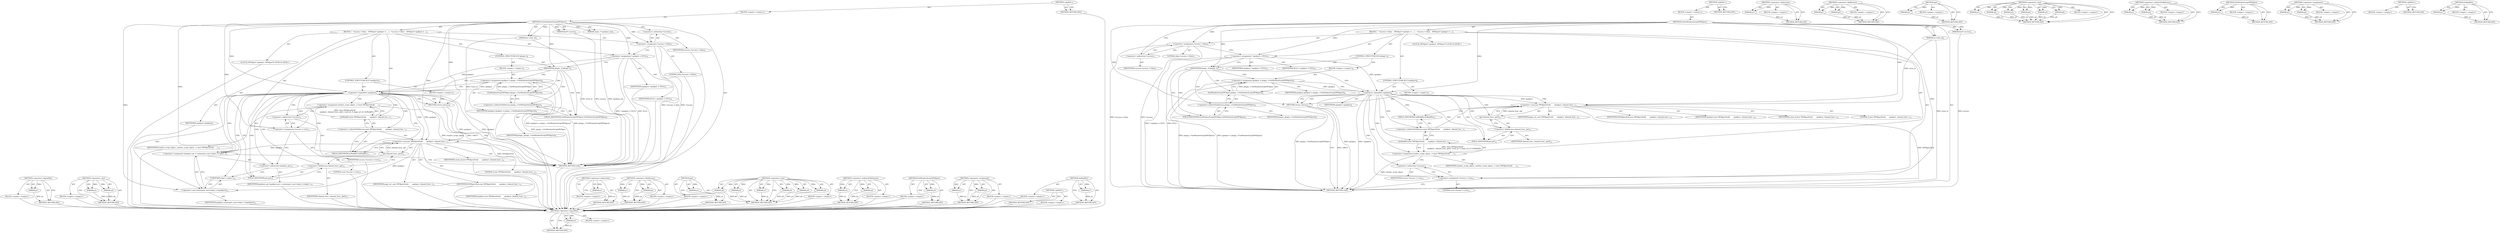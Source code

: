 digraph "AsWeakPtr" {
vulnerable_105 [label=<(METHOD,&lt;operator&gt;.logicalNot)>];
vulnerable_106 [label=<(PARAM,p1)>];
vulnerable_107 [label=<(BLOCK,&lt;empty&gt;,&lt;empty&gt;)>];
vulnerable_108 [label=<(METHOD_RETURN,ANY)>];
vulnerable_131 [label=<(METHOD,&lt;operator&gt;.cast)>];
vulnerable_132 [label=<(PARAM,p1)>];
vulnerable_133 [label=<(PARAM,p2)>];
vulnerable_134 [label=<(BLOCK,&lt;empty&gt;,&lt;empty&gt;)>];
vulnerable_135 [label=<(METHOD_RETURN,ANY)>];
vulnerable_6 [label=<(METHOD,&lt;global&gt;)<SUB>1</SUB>>];
vulnerable_7 [label=<(BLOCK,&lt;empty&gt;,&lt;empty&gt;)<SUB>1</SUB>>];
vulnerable_8 [label=<(METHOD,OnGetWindowScriptNPObject)<SUB>1</SUB>>];
vulnerable_9 [label=<(PARAM,int route_id)<SUB>2</SUB>>];
vulnerable_10 [label=<(PARAM,bool* success)<SUB>2</SUB>>];
vulnerable_11 [label=<(PARAM,intptr_t* npobject_ptr)<SUB>2</SUB>>];
vulnerable_12 [label=<(BLOCK,{
   *success = false;
   NPObject* npobject = ...,{
   *success = false;
   NPObject* npobject = ...)<SUB>2</SUB>>];
vulnerable_13 [label=<(&lt;operator&gt;.assignment,*success = false)<SUB>3</SUB>>];
vulnerable_14 [label=<(&lt;operator&gt;.indirection,*success)<SUB>3</SUB>>];
vulnerable_15 [label=<(IDENTIFIER,success,*success = false)<SUB>3</SUB>>];
vulnerable_16 [label=<(LITERAL,false,*success = false)<SUB>3</SUB>>];
vulnerable_17 [label="<(LOCAL,NPObject* npobject: NPObject*)<SUB>4</SUB>>"];
vulnerable_18 [label=<(&lt;operator&gt;.assignment,* npobject = NULL)<SUB>4</SUB>>];
vulnerable_19 [label=<(IDENTIFIER,npobject,* npobject = NULL)<SUB>4</SUB>>];
vulnerable_20 [label=<(IDENTIFIER,NULL,* npobject = NULL)<SUB>4</SUB>>];
vulnerable_21 [label=<(CONTROL_STRUCTURE,IF,if (plugin_))<SUB>5</SUB>>];
vulnerable_22 [label=<(IDENTIFIER,plugin_,if (plugin_))<SUB>5</SUB>>];
vulnerable_23 [label=<(BLOCK,&lt;empty&gt;,&lt;empty&gt;)<SUB>6</SUB>>];
vulnerable_24 [label=<(&lt;operator&gt;.assignment,npobject = plugin_-&gt;GetWindowScriptNPObject())<SUB>6</SUB>>];
vulnerable_25 [label=<(IDENTIFIER,npobject,npobject = plugin_-&gt;GetWindowScriptNPObject())<SUB>6</SUB>>];
vulnerable_26 [label=<(GetWindowScriptNPObject,plugin_-&gt;GetWindowScriptNPObject())<SUB>6</SUB>>];
vulnerable_27 [label=<(&lt;operator&gt;.indirectFieldAccess,plugin_-&gt;GetWindowScriptNPObject)<SUB>6</SUB>>];
vulnerable_28 [label=<(IDENTIFIER,plugin_,plugin_-&gt;GetWindowScriptNPObject())<SUB>6</SUB>>];
vulnerable_29 [label=<(FIELD_IDENTIFIER,GetWindowScriptNPObject,GetWindowScriptNPObject)<SUB>6</SUB>>];
vulnerable_30 [label=<(CONTROL_STRUCTURE,IF,if (!npobject))<SUB>8</SUB>>];
vulnerable_31 [label=<(&lt;operator&gt;.logicalNot,!npobject)<SUB>8</SUB>>];
vulnerable_32 [label=<(IDENTIFIER,npobject,!npobject)<SUB>8</SUB>>];
vulnerable_33 [label=<(BLOCK,&lt;empty&gt;,&lt;empty&gt;)<SUB>9</SUB>>];
vulnerable_34 [label=<(RETURN,return;,return;)<SUB>9</SUB>>];
vulnerable_35 [label=<(&lt;operator&gt;.assignment,window_script_object_ = (new NPObjectStub(
    ...)<SUB>11</SUB>>];
vulnerable_36 [label=<(IDENTIFIER,window_script_object_,window_script_object_ = (new NPObjectStub(
    ...)<SUB>11</SUB>>];
vulnerable_37 [label=<(AsWeakPtr,(new NPObjectStub(
       npobject, channel_hos...)<SUB>11</SUB>>];
vulnerable_38 [label=<(&lt;operator&gt;.indirectFieldAccess,(new NPObjectStub(
       npobject, channel_hos...)<SUB>11</SUB>>];
vulnerable_39 [label=<(&lt;operator&gt;.new,new NPObjectStub(
       npobject, channel_host...)<SUB>11</SUB>>];
vulnerable_40 [label=<(IDENTIFIER,NPObjectStub,new NPObjectStub(
       npobject, channel_host...)<SUB>11</SUB>>];
vulnerable_41 [label=<(IDENTIFIER,npobject,new NPObjectStub(
       npobject, channel_host...)<SUB>12</SUB>>];
vulnerable_42 [label=<(get,channel_host_.get())<SUB>12</SUB>>];
vulnerable_43 [label=<(&lt;operator&gt;.fieldAccess,channel_host_.get)<SUB>12</SUB>>];
vulnerable_44 [label=<(IDENTIFIER,channel_host_,channel_host_.get())<SUB>12</SUB>>];
vulnerable_45 [label=<(FIELD_IDENTIFIER,get,get)<SUB>12</SUB>>];
vulnerable_46 [label=<(IDENTIFIER,route_id,new NPObjectStub(
       npobject, channel_host...)<SUB>12</SUB>>];
vulnerable_47 [label=<(LITERAL,0,new NPObjectStub(
       npobject, channel_host...)<SUB>12</SUB>>];
vulnerable_48 [label=<(IDENTIFIER,page_url_,new NPObjectStub(
       npobject, channel_host...)<SUB>12</SUB>>];
vulnerable_49 [label=<(FIELD_IDENTIFIER,AsWeakPtr,AsWeakPtr)<SUB>11</SUB>>];
vulnerable_50 [label=<(&lt;operator&gt;.assignment,*success = true)<SUB>13</SUB>>];
vulnerable_51 [label=<(&lt;operator&gt;.indirection,*success)<SUB>13</SUB>>];
vulnerable_52 [label=<(IDENTIFIER,success,*success = true)<SUB>13</SUB>>];
vulnerable_53 [label=<(LITERAL,true,*success = true)<SUB>13</SUB>>];
vulnerable_54 [label=<(&lt;operator&gt;.assignment,*npobject_ptr = reinterpret_cast&lt;intptr_t&gt;(npob...)<SUB>14</SUB>>];
vulnerable_55 [label=<(&lt;operator&gt;.indirection,*npobject_ptr)<SUB>14</SUB>>];
vulnerable_56 [label=<(IDENTIFIER,npobject_ptr,*npobject_ptr = reinterpret_cast&lt;intptr_t&gt;(npob...)<SUB>14</SUB>>];
vulnerable_57 [label=<(&lt;operator&gt;.cast,reinterpret_cast&lt;intptr_t&gt;(npobject))<SUB>14</SUB>>];
vulnerable_58 [label=<(UNKNOWN,intptr_t,intptr_t)<SUB>14</SUB>>];
vulnerable_59 [label=<(IDENTIFIER,npobject,reinterpret_cast&lt;intptr_t&gt;(npobject))<SUB>14</SUB>>];
vulnerable_60 [label=<(METHOD_RETURN,void)<SUB>1</SUB>>];
vulnerable_62 [label=<(METHOD_RETURN,ANY)<SUB>1</SUB>>];
vulnerable_92 [label=<(METHOD,&lt;operator&gt;.indirection)>];
vulnerable_93 [label=<(PARAM,p1)>];
vulnerable_94 [label=<(BLOCK,&lt;empty&gt;,&lt;empty&gt;)>];
vulnerable_95 [label=<(METHOD_RETURN,ANY)>];
vulnerable_126 [label=<(METHOD,&lt;operator&gt;.fieldAccess)>];
vulnerable_127 [label=<(PARAM,p1)>];
vulnerable_128 [label=<(PARAM,p2)>];
vulnerable_129 [label=<(BLOCK,&lt;empty&gt;,&lt;empty&gt;)>];
vulnerable_130 [label=<(METHOD_RETURN,ANY)>];
vulnerable_122 [label=<(METHOD,get)>];
vulnerable_123 [label=<(PARAM,p1)>];
vulnerable_124 [label=<(BLOCK,&lt;empty&gt;,&lt;empty&gt;)>];
vulnerable_125 [label=<(METHOD_RETURN,ANY)>];
vulnerable_113 [label=<(METHOD,&lt;operator&gt;.new)>];
vulnerable_114 [label=<(PARAM,p1)>];
vulnerable_115 [label=<(PARAM,p2)>];
vulnerable_116 [label=<(PARAM,p3)>];
vulnerable_117 [label=<(PARAM,p4)>];
vulnerable_118 [label=<(PARAM,p5)>];
vulnerable_119 [label=<(PARAM,p6)>];
vulnerable_120 [label=<(BLOCK,&lt;empty&gt;,&lt;empty&gt;)>];
vulnerable_121 [label=<(METHOD_RETURN,ANY)>];
vulnerable_100 [label=<(METHOD,&lt;operator&gt;.indirectFieldAccess)>];
vulnerable_101 [label=<(PARAM,p1)>];
vulnerable_102 [label=<(PARAM,p2)>];
vulnerable_103 [label=<(BLOCK,&lt;empty&gt;,&lt;empty&gt;)>];
vulnerable_104 [label=<(METHOD_RETURN,ANY)>];
vulnerable_96 [label=<(METHOD,GetWindowScriptNPObject)>];
vulnerable_97 [label=<(PARAM,p1)>];
vulnerable_98 [label=<(BLOCK,&lt;empty&gt;,&lt;empty&gt;)>];
vulnerable_99 [label=<(METHOD_RETURN,ANY)>];
vulnerable_87 [label=<(METHOD,&lt;operator&gt;.assignment)>];
vulnerable_88 [label=<(PARAM,p1)>];
vulnerable_89 [label=<(PARAM,p2)>];
vulnerable_90 [label=<(BLOCK,&lt;empty&gt;,&lt;empty&gt;)>];
vulnerable_91 [label=<(METHOD_RETURN,ANY)>];
vulnerable_81 [label=<(METHOD,&lt;global&gt;)<SUB>1</SUB>>];
vulnerable_82 [label=<(BLOCK,&lt;empty&gt;,&lt;empty&gt;)>];
vulnerable_83 [label=<(METHOD_RETURN,ANY)>];
vulnerable_109 [label=<(METHOD,AsWeakPtr)>];
vulnerable_110 [label=<(PARAM,p1)>];
vulnerable_111 [label=<(BLOCK,&lt;empty&gt;,&lt;empty&gt;)>];
vulnerable_112 [label=<(METHOD_RETURN,ANY)>];
fixed_96 [label=<(METHOD,&lt;operator&gt;.logicalNot)>];
fixed_97 [label=<(PARAM,p1)>];
fixed_98 [label=<(BLOCK,&lt;empty&gt;,&lt;empty&gt;)>];
fixed_99 [label=<(METHOD_RETURN,ANY)>];
fixed_6 [label=<(METHOD,&lt;global&gt;)<SUB>1</SUB>>];
fixed_7 [label=<(BLOCK,&lt;empty&gt;,&lt;empty&gt;)<SUB>1</SUB>>];
fixed_8 [label=<(METHOD,OnGetWindowScriptNPObject)<SUB>1</SUB>>];
fixed_9 [label=<(PARAM,int route_id)<SUB>2</SUB>>];
fixed_10 [label=<(PARAM,bool* success)<SUB>2</SUB>>];
fixed_11 [label=<(BLOCK,{
   *success = false;
   NPObject* npobject = ...,{
   *success = false;
   NPObject* npobject = ...)<SUB>2</SUB>>];
fixed_12 [label=<(&lt;operator&gt;.assignment,*success = false)<SUB>3</SUB>>];
fixed_13 [label=<(&lt;operator&gt;.indirection,*success)<SUB>3</SUB>>];
fixed_14 [label=<(IDENTIFIER,success,*success = false)<SUB>3</SUB>>];
fixed_15 [label=<(LITERAL,false,*success = false)<SUB>3</SUB>>];
fixed_16 [label="<(LOCAL,NPObject* npobject: NPObject*)<SUB>4</SUB>>"];
fixed_17 [label=<(&lt;operator&gt;.assignment,* npobject = NULL)<SUB>4</SUB>>];
fixed_18 [label=<(IDENTIFIER,npobject,* npobject = NULL)<SUB>4</SUB>>];
fixed_19 [label=<(IDENTIFIER,NULL,* npobject = NULL)<SUB>4</SUB>>];
fixed_20 [label=<(CONTROL_STRUCTURE,IF,if (plugin_))<SUB>5</SUB>>];
fixed_21 [label=<(IDENTIFIER,plugin_,if (plugin_))<SUB>5</SUB>>];
fixed_22 [label=<(BLOCK,&lt;empty&gt;,&lt;empty&gt;)<SUB>6</SUB>>];
fixed_23 [label=<(&lt;operator&gt;.assignment,npobject = plugin_-&gt;GetWindowScriptNPObject())<SUB>6</SUB>>];
fixed_24 [label=<(IDENTIFIER,npobject,npobject = plugin_-&gt;GetWindowScriptNPObject())<SUB>6</SUB>>];
fixed_25 [label=<(GetWindowScriptNPObject,plugin_-&gt;GetWindowScriptNPObject())<SUB>6</SUB>>];
fixed_26 [label=<(&lt;operator&gt;.indirectFieldAccess,plugin_-&gt;GetWindowScriptNPObject)<SUB>6</SUB>>];
fixed_27 [label=<(IDENTIFIER,plugin_,plugin_-&gt;GetWindowScriptNPObject())<SUB>6</SUB>>];
fixed_28 [label=<(FIELD_IDENTIFIER,GetWindowScriptNPObject,GetWindowScriptNPObject)<SUB>6</SUB>>];
fixed_29 [label=<(CONTROL_STRUCTURE,IF,if (!npobject))<SUB>8</SUB>>];
fixed_30 [label=<(&lt;operator&gt;.logicalNot,!npobject)<SUB>8</SUB>>];
fixed_31 [label=<(IDENTIFIER,npobject,!npobject)<SUB>8</SUB>>];
fixed_32 [label=<(BLOCK,&lt;empty&gt;,&lt;empty&gt;)<SUB>9</SUB>>];
fixed_33 [label=<(RETURN,return;,return;)<SUB>9</SUB>>];
fixed_34 [label=<(&lt;operator&gt;.assignment,window_script_object_ = (new NPObjectStub(
    ...)<SUB>11</SUB>>];
fixed_35 [label=<(IDENTIFIER,window_script_object_,window_script_object_ = (new NPObjectStub(
    ...)<SUB>11</SUB>>];
fixed_36 [label=<(AsWeakPtr,(new NPObjectStub(
       npobject, channel_hos...)<SUB>11</SUB>>];
fixed_37 [label=<(&lt;operator&gt;.indirectFieldAccess,(new NPObjectStub(
       npobject, channel_hos...)<SUB>11</SUB>>];
fixed_38 [label=<(&lt;operator&gt;.new,new NPObjectStub(
       npobject, channel_host...)<SUB>11</SUB>>];
fixed_39 [label=<(IDENTIFIER,NPObjectStub,new NPObjectStub(
       npobject, channel_host...)<SUB>11</SUB>>];
fixed_40 [label=<(IDENTIFIER,npobject,new NPObjectStub(
       npobject, channel_host...)<SUB>12</SUB>>];
fixed_41 [label=<(get,channel_host_.get())<SUB>12</SUB>>];
fixed_42 [label=<(&lt;operator&gt;.fieldAccess,channel_host_.get)<SUB>12</SUB>>];
fixed_43 [label=<(IDENTIFIER,channel_host_,channel_host_.get())<SUB>12</SUB>>];
fixed_44 [label=<(FIELD_IDENTIFIER,get,get)<SUB>12</SUB>>];
fixed_45 [label=<(IDENTIFIER,route_id,new NPObjectStub(
       npobject, channel_host...)<SUB>12</SUB>>];
fixed_46 [label=<(LITERAL,0,new NPObjectStub(
       npobject, channel_host...)<SUB>12</SUB>>];
fixed_47 [label=<(IDENTIFIER,page_url_,new NPObjectStub(
       npobject, channel_host...)<SUB>12</SUB>>];
fixed_48 [label=<(FIELD_IDENTIFIER,AsWeakPtr,AsWeakPtr)<SUB>11</SUB>>];
fixed_49 [label=<(&lt;operator&gt;.assignment,*success = true)<SUB>13</SUB>>];
fixed_50 [label=<(&lt;operator&gt;.indirection,*success)<SUB>13</SUB>>];
fixed_51 [label=<(IDENTIFIER,success,*success = true)<SUB>13</SUB>>];
fixed_52 [label=<(LITERAL,true,*success = true)<SUB>13</SUB>>];
fixed_53 [label=<(METHOD_RETURN,void)<SUB>1</SUB>>];
fixed_55 [label=<(METHOD_RETURN,ANY)<SUB>1</SUB>>];
fixed_83 [label=<(METHOD,&lt;operator&gt;.indirection)>];
fixed_84 [label=<(PARAM,p1)>];
fixed_85 [label=<(BLOCK,&lt;empty&gt;,&lt;empty&gt;)>];
fixed_86 [label=<(METHOD_RETURN,ANY)>];
fixed_117 [label=<(METHOD,&lt;operator&gt;.fieldAccess)>];
fixed_118 [label=<(PARAM,p1)>];
fixed_119 [label=<(PARAM,p2)>];
fixed_120 [label=<(BLOCK,&lt;empty&gt;,&lt;empty&gt;)>];
fixed_121 [label=<(METHOD_RETURN,ANY)>];
fixed_113 [label=<(METHOD,get)>];
fixed_114 [label=<(PARAM,p1)>];
fixed_115 [label=<(BLOCK,&lt;empty&gt;,&lt;empty&gt;)>];
fixed_116 [label=<(METHOD_RETURN,ANY)>];
fixed_104 [label=<(METHOD,&lt;operator&gt;.new)>];
fixed_105 [label=<(PARAM,p1)>];
fixed_106 [label=<(PARAM,p2)>];
fixed_107 [label=<(PARAM,p3)>];
fixed_108 [label=<(PARAM,p4)>];
fixed_109 [label=<(PARAM,p5)>];
fixed_110 [label=<(PARAM,p6)>];
fixed_111 [label=<(BLOCK,&lt;empty&gt;,&lt;empty&gt;)>];
fixed_112 [label=<(METHOD_RETURN,ANY)>];
fixed_91 [label=<(METHOD,&lt;operator&gt;.indirectFieldAccess)>];
fixed_92 [label=<(PARAM,p1)>];
fixed_93 [label=<(PARAM,p2)>];
fixed_94 [label=<(BLOCK,&lt;empty&gt;,&lt;empty&gt;)>];
fixed_95 [label=<(METHOD_RETURN,ANY)>];
fixed_87 [label=<(METHOD,GetWindowScriptNPObject)>];
fixed_88 [label=<(PARAM,p1)>];
fixed_89 [label=<(BLOCK,&lt;empty&gt;,&lt;empty&gt;)>];
fixed_90 [label=<(METHOD_RETURN,ANY)>];
fixed_78 [label=<(METHOD,&lt;operator&gt;.assignment)>];
fixed_79 [label=<(PARAM,p1)>];
fixed_80 [label=<(PARAM,p2)>];
fixed_81 [label=<(BLOCK,&lt;empty&gt;,&lt;empty&gt;)>];
fixed_82 [label=<(METHOD_RETURN,ANY)>];
fixed_72 [label=<(METHOD,&lt;global&gt;)<SUB>1</SUB>>];
fixed_73 [label=<(BLOCK,&lt;empty&gt;,&lt;empty&gt;)>];
fixed_74 [label=<(METHOD_RETURN,ANY)>];
fixed_100 [label=<(METHOD,AsWeakPtr)>];
fixed_101 [label=<(PARAM,p1)>];
fixed_102 [label=<(BLOCK,&lt;empty&gt;,&lt;empty&gt;)>];
fixed_103 [label=<(METHOD_RETURN,ANY)>];
vulnerable_105 -> vulnerable_106  [key=0, label="AST: "];
vulnerable_105 -> vulnerable_106  [key=1, label="DDG: "];
vulnerable_105 -> vulnerable_107  [key=0, label="AST: "];
vulnerable_105 -> vulnerable_108  [key=0, label="AST: "];
vulnerable_105 -> vulnerable_108  [key=1, label="CFG: "];
vulnerable_106 -> vulnerable_108  [key=0, label="DDG: p1"];
vulnerable_107 -> fixed_96  [key=0];
vulnerable_108 -> fixed_96  [key=0];
vulnerable_131 -> vulnerable_132  [key=0, label="AST: "];
vulnerable_131 -> vulnerable_132  [key=1, label="DDG: "];
vulnerable_131 -> vulnerable_134  [key=0, label="AST: "];
vulnerable_131 -> vulnerable_133  [key=0, label="AST: "];
vulnerable_131 -> vulnerable_133  [key=1, label="DDG: "];
vulnerable_131 -> vulnerable_135  [key=0, label="AST: "];
vulnerable_131 -> vulnerable_135  [key=1, label="CFG: "];
vulnerable_132 -> vulnerable_135  [key=0, label="DDG: p1"];
vulnerable_133 -> vulnerable_135  [key=0, label="DDG: p2"];
vulnerable_134 -> fixed_96  [key=0];
vulnerable_135 -> fixed_96  [key=0];
vulnerable_6 -> vulnerable_7  [key=0, label="AST: "];
vulnerable_6 -> vulnerable_62  [key=0, label="AST: "];
vulnerable_6 -> vulnerable_62  [key=1, label="CFG: "];
vulnerable_7 -> vulnerable_8  [key=0, label="AST: "];
vulnerable_8 -> vulnerable_9  [key=0, label="AST: "];
vulnerable_8 -> vulnerable_9  [key=1, label="DDG: "];
vulnerable_8 -> vulnerable_10  [key=0, label="AST: "];
vulnerable_8 -> vulnerable_10  [key=1, label="DDG: "];
vulnerable_8 -> vulnerable_11  [key=0, label="AST: "];
vulnerable_8 -> vulnerable_11  [key=1, label="DDG: "];
vulnerable_8 -> vulnerable_12  [key=0, label="AST: "];
vulnerable_8 -> vulnerable_60  [key=0, label="AST: "];
vulnerable_8 -> vulnerable_14  [key=0, label="CFG: "];
vulnerable_8 -> vulnerable_13  [key=0, label="DDG: "];
vulnerable_8 -> vulnerable_18  [key=0, label="DDG: "];
vulnerable_8 -> vulnerable_50  [key=0, label="DDG: "];
vulnerable_8 -> vulnerable_54  [key=0, label="DDG: "];
vulnerable_8 -> vulnerable_22  [key=0, label="DDG: "];
vulnerable_8 -> vulnerable_31  [key=0, label="DDG: "];
vulnerable_8 -> vulnerable_34  [key=0, label="DDG: "];
vulnerable_8 -> vulnerable_57  [key=0, label="DDG: "];
vulnerable_8 -> vulnerable_39  [key=0, label="DDG: "];
vulnerable_9 -> vulnerable_60  [key=0, label="DDG: route_id"];
vulnerable_9 -> vulnerable_39  [key=0, label="DDG: route_id"];
vulnerable_10 -> vulnerable_60  [key=0, label="DDG: success"];
vulnerable_11 -> vulnerable_60  [key=0, label="DDG: npobject_ptr"];
vulnerable_12 -> vulnerable_13  [key=0, label="AST: "];
vulnerable_12 -> vulnerable_17  [key=0, label="AST: "];
vulnerable_12 -> vulnerable_18  [key=0, label="AST: "];
vulnerable_12 -> vulnerable_21  [key=0, label="AST: "];
vulnerable_12 -> vulnerable_30  [key=0, label="AST: "];
vulnerable_12 -> vulnerable_35  [key=0, label="AST: "];
vulnerable_12 -> vulnerable_50  [key=0, label="AST: "];
vulnerable_12 -> vulnerable_54  [key=0, label="AST: "];
vulnerable_13 -> vulnerable_14  [key=0, label="AST: "];
vulnerable_13 -> vulnerable_16  [key=0, label="AST: "];
vulnerable_13 -> vulnerable_18  [key=0, label="CFG: "];
vulnerable_13 -> vulnerable_60  [key=0, label="DDG: *success"];
vulnerable_13 -> vulnerable_60  [key=1, label="DDG: *success = false"];
vulnerable_14 -> vulnerable_15  [key=0, label="AST: "];
vulnerable_14 -> vulnerable_13  [key=0, label="CFG: "];
vulnerable_15 -> fixed_96  [key=0];
vulnerable_16 -> fixed_96  [key=0];
vulnerable_17 -> fixed_96  [key=0];
vulnerable_18 -> vulnerable_19  [key=0, label="AST: "];
vulnerable_18 -> vulnerable_20  [key=0, label="AST: "];
vulnerable_18 -> vulnerable_22  [key=0, label="CFG: "];
vulnerable_18 -> vulnerable_60  [key=0, label="DDG: * npobject = NULL"];
vulnerable_18 -> vulnerable_60  [key=1, label="DDG: NULL"];
vulnerable_18 -> vulnerable_31  [key=0, label="DDG: npobject"];
vulnerable_19 -> fixed_96  [key=0];
vulnerable_20 -> fixed_96  [key=0];
vulnerable_21 -> vulnerable_22  [key=0, label="AST: "];
vulnerable_21 -> vulnerable_23  [key=0, label="AST: "];
vulnerable_22 -> vulnerable_29  [key=0, label="CFG: "];
vulnerable_22 -> vulnerable_29  [key=1, label="CDG: "];
vulnerable_22 -> vulnerable_31  [key=0, label="CFG: "];
vulnerable_22 -> vulnerable_24  [key=0, label="CDG: "];
vulnerable_22 -> vulnerable_26  [key=0, label="CDG: "];
vulnerable_22 -> vulnerable_27  [key=0, label="CDG: "];
vulnerable_23 -> vulnerable_24  [key=0, label="AST: "];
vulnerable_24 -> vulnerable_25  [key=0, label="AST: "];
vulnerable_24 -> vulnerable_26  [key=0, label="AST: "];
vulnerable_24 -> vulnerable_31  [key=0, label="CFG: "];
vulnerable_24 -> vulnerable_31  [key=1, label="DDG: npobject"];
vulnerable_24 -> vulnerable_60  [key=0, label="DDG: plugin_-&gt;GetWindowScriptNPObject()"];
vulnerable_24 -> vulnerable_60  [key=1, label="DDG: npobject = plugin_-&gt;GetWindowScriptNPObject()"];
vulnerable_25 -> fixed_96  [key=0];
vulnerable_26 -> vulnerable_27  [key=0, label="AST: "];
vulnerable_26 -> vulnerable_24  [key=0, label="CFG: "];
vulnerable_26 -> vulnerable_24  [key=1, label="DDG: plugin_-&gt;GetWindowScriptNPObject"];
vulnerable_26 -> vulnerable_60  [key=0, label="DDG: plugin_-&gt;GetWindowScriptNPObject"];
vulnerable_27 -> vulnerable_28  [key=0, label="AST: "];
vulnerable_27 -> vulnerable_29  [key=0, label="AST: "];
vulnerable_27 -> vulnerable_26  [key=0, label="CFG: "];
vulnerable_28 -> fixed_96  [key=0];
vulnerable_29 -> vulnerable_27  [key=0, label="CFG: "];
vulnerable_30 -> vulnerable_31  [key=0, label="AST: "];
vulnerable_30 -> vulnerable_33  [key=0, label="AST: "];
vulnerable_31 -> vulnerable_32  [key=0, label="AST: "];
vulnerable_31 -> vulnerable_34  [key=0, label="CFG: "];
vulnerable_31 -> vulnerable_34  [key=1, label="CDG: "];
vulnerable_31 -> vulnerable_45  [key=0, label="CFG: "];
vulnerable_31 -> vulnerable_45  [key=1, label="CDG: "];
vulnerable_31 -> vulnerable_60  [key=0, label="DDG: npobject"];
vulnerable_31 -> vulnerable_60  [key=1, label="DDG: !npobject"];
vulnerable_31 -> vulnerable_39  [key=0, label="DDG: npobject"];
vulnerable_31 -> vulnerable_39  [key=1, label="CDG: "];
vulnerable_31 -> vulnerable_58  [key=0, label="CDG: "];
vulnerable_31 -> vulnerable_49  [key=0, label="CDG: "];
vulnerable_31 -> vulnerable_42  [key=0, label="CDG: "];
vulnerable_31 -> vulnerable_51  [key=0, label="CDG: "];
vulnerable_31 -> vulnerable_57  [key=0, label="CDG: "];
vulnerable_31 -> vulnerable_37  [key=0, label="CDG: "];
vulnerable_31 -> vulnerable_38  [key=0, label="CDG: "];
vulnerable_31 -> vulnerable_50  [key=0, label="CDG: "];
vulnerable_31 -> vulnerable_35  [key=0, label="CDG: "];
vulnerable_31 -> vulnerable_55  [key=0, label="CDG: "];
vulnerable_31 -> vulnerable_54  [key=0, label="CDG: "];
vulnerable_31 -> vulnerable_43  [key=0, label="CDG: "];
vulnerable_32 -> fixed_96  [key=0];
vulnerable_33 -> vulnerable_34  [key=0, label="AST: "];
vulnerable_34 -> vulnerable_60  [key=0, label="CFG: "];
vulnerable_34 -> vulnerable_60  [key=1, label="DDG: &lt;RET&gt;"];
vulnerable_35 -> vulnerable_36  [key=0, label="AST: "];
vulnerable_35 -> vulnerable_37  [key=0, label="AST: "];
vulnerable_35 -> vulnerable_51  [key=0, label="CFG: "];
vulnerable_35 -> vulnerable_60  [key=0, label="DDG: window_script_object_"];
vulnerable_36 -> fixed_96  [key=0];
vulnerable_37 -> vulnerable_38  [key=0, label="AST: "];
vulnerable_37 -> vulnerable_35  [key=0, label="CFG: "];
vulnerable_37 -> vulnerable_35  [key=1, label="DDG: (new NPObjectStub(
       npobject, channel_host_.get(), route_id, 0, page_url_))-&gt;AsWeakPtr"];
vulnerable_38 -> vulnerable_39  [key=0, label="AST: "];
vulnerable_38 -> vulnerable_49  [key=0, label="AST: "];
vulnerable_38 -> vulnerable_37  [key=0, label="CFG: "];
vulnerable_39 -> vulnerable_40  [key=0, label="AST: "];
vulnerable_39 -> vulnerable_41  [key=0, label="AST: "];
vulnerable_39 -> vulnerable_42  [key=0, label="AST: "];
vulnerable_39 -> vulnerable_46  [key=0, label="AST: "];
vulnerable_39 -> vulnerable_47  [key=0, label="AST: "];
vulnerable_39 -> vulnerable_48  [key=0, label="AST: "];
vulnerable_39 -> vulnerable_49  [key=0, label="CFG: "];
vulnerable_39 -> vulnerable_60  [key=0, label="DDG: NPObjectStub"];
vulnerable_39 -> vulnerable_54  [key=0, label="DDG: npobject"];
vulnerable_39 -> vulnerable_57  [key=0, label="DDG: npobject"];
vulnerable_40 -> fixed_96  [key=0];
vulnerable_41 -> fixed_96  [key=0];
vulnerable_42 -> vulnerable_43  [key=0, label="AST: "];
vulnerable_42 -> vulnerable_39  [key=0, label="CFG: "];
vulnerable_42 -> vulnerable_39  [key=1, label="DDG: channel_host_.get"];
vulnerable_43 -> vulnerable_44  [key=0, label="AST: "];
vulnerable_43 -> vulnerable_45  [key=0, label="AST: "];
vulnerable_43 -> vulnerable_42  [key=0, label="CFG: "];
vulnerable_44 -> fixed_96  [key=0];
vulnerable_45 -> vulnerable_43  [key=0, label="CFG: "];
vulnerable_46 -> fixed_96  [key=0];
vulnerable_47 -> fixed_96  [key=0];
vulnerable_48 -> fixed_96  [key=0];
vulnerable_49 -> vulnerable_38  [key=0, label="CFG: "];
vulnerable_50 -> vulnerable_51  [key=0, label="AST: "];
vulnerable_50 -> vulnerable_53  [key=0, label="AST: "];
vulnerable_50 -> vulnerable_55  [key=0, label="CFG: "];
vulnerable_51 -> vulnerable_52  [key=0, label="AST: "];
vulnerable_51 -> vulnerable_50  [key=0, label="CFG: "];
vulnerable_52 -> fixed_96  [key=0];
vulnerable_53 -> fixed_96  [key=0];
vulnerable_54 -> vulnerable_55  [key=0, label="AST: "];
vulnerable_54 -> vulnerable_57  [key=0, label="AST: "];
vulnerable_54 -> vulnerable_60  [key=0, label="CFG: "];
vulnerable_55 -> vulnerable_56  [key=0, label="AST: "];
vulnerable_55 -> vulnerable_58  [key=0, label="CFG: "];
vulnerable_56 -> fixed_96  [key=0];
vulnerable_57 -> vulnerable_58  [key=0, label="AST: "];
vulnerable_57 -> vulnerable_59  [key=0, label="AST: "];
vulnerable_57 -> vulnerable_54  [key=0, label="CFG: "];
vulnerable_58 -> vulnerable_57  [key=0, label="CFG: "];
vulnerable_59 -> fixed_96  [key=0];
vulnerable_60 -> fixed_96  [key=0];
vulnerable_62 -> fixed_96  [key=0];
vulnerable_92 -> vulnerable_93  [key=0, label="AST: "];
vulnerable_92 -> vulnerable_93  [key=1, label="DDG: "];
vulnerable_92 -> vulnerable_94  [key=0, label="AST: "];
vulnerable_92 -> vulnerable_95  [key=0, label="AST: "];
vulnerable_92 -> vulnerable_95  [key=1, label="CFG: "];
vulnerable_93 -> vulnerable_95  [key=0, label="DDG: p1"];
vulnerable_94 -> fixed_96  [key=0];
vulnerable_95 -> fixed_96  [key=0];
vulnerable_126 -> vulnerable_127  [key=0, label="AST: "];
vulnerable_126 -> vulnerable_127  [key=1, label="DDG: "];
vulnerable_126 -> vulnerable_129  [key=0, label="AST: "];
vulnerable_126 -> vulnerable_128  [key=0, label="AST: "];
vulnerable_126 -> vulnerable_128  [key=1, label="DDG: "];
vulnerable_126 -> vulnerable_130  [key=0, label="AST: "];
vulnerable_126 -> vulnerable_130  [key=1, label="CFG: "];
vulnerable_127 -> vulnerable_130  [key=0, label="DDG: p1"];
vulnerable_128 -> vulnerable_130  [key=0, label="DDG: p2"];
vulnerable_129 -> fixed_96  [key=0];
vulnerable_130 -> fixed_96  [key=0];
vulnerable_122 -> vulnerable_123  [key=0, label="AST: "];
vulnerable_122 -> vulnerable_123  [key=1, label="DDG: "];
vulnerable_122 -> vulnerable_124  [key=0, label="AST: "];
vulnerable_122 -> vulnerable_125  [key=0, label="AST: "];
vulnerable_122 -> vulnerable_125  [key=1, label="CFG: "];
vulnerable_123 -> vulnerable_125  [key=0, label="DDG: p1"];
vulnerable_124 -> fixed_96  [key=0];
vulnerable_125 -> fixed_96  [key=0];
vulnerable_113 -> vulnerable_114  [key=0, label="AST: "];
vulnerable_113 -> vulnerable_114  [key=1, label="DDG: "];
vulnerable_113 -> vulnerable_120  [key=0, label="AST: "];
vulnerable_113 -> vulnerable_115  [key=0, label="AST: "];
vulnerable_113 -> vulnerable_115  [key=1, label="DDG: "];
vulnerable_113 -> vulnerable_121  [key=0, label="AST: "];
vulnerable_113 -> vulnerable_121  [key=1, label="CFG: "];
vulnerable_113 -> vulnerable_116  [key=0, label="AST: "];
vulnerable_113 -> vulnerable_116  [key=1, label="DDG: "];
vulnerable_113 -> vulnerable_117  [key=0, label="AST: "];
vulnerable_113 -> vulnerable_117  [key=1, label="DDG: "];
vulnerable_113 -> vulnerable_118  [key=0, label="AST: "];
vulnerable_113 -> vulnerable_118  [key=1, label="DDG: "];
vulnerable_113 -> vulnerable_119  [key=0, label="AST: "];
vulnerable_113 -> vulnerable_119  [key=1, label="DDG: "];
vulnerable_114 -> vulnerable_121  [key=0, label="DDG: p1"];
vulnerable_115 -> vulnerable_121  [key=0, label="DDG: p2"];
vulnerable_116 -> vulnerable_121  [key=0, label="DDG: p3"];
vulnerable_117 -> vulnerable_121  [key=0, label="DDG: p4"];
vulnerable_118 -> vulnerable_121  [key=0, label="DDG: p5"];
vulnerable_119 -> vulnerable_121  [key=0, label="DDG: p6"];
vulnerable_120 -> fixed_96  [key=0];
vulnerable_121 -> fixed_96  [key=0];
vulnerable_100 -> vulnerable_101  [key=0, label="AST: "];
vulnerable_100 -> vulnerable_101  [key=1, label="DDG: "];
vulnerable_100 -> vulnerable_103  [key=0, label="AST: "];
vulnerable_100 -> vulnerable_102  [key=0, label="AST: "];
vulnerable_100 -> vulnerable_102  [key=1, label="DDG: "];
vulnerable_100 -> vulnerable_104  [key=0, label="AST: "];
vulnerable_100 -> vulnerable_104  [key=1, label="CFG: "];
vulnerable_101 -> vulnerable_104  [key=0, label="DDG: p1"];
vulnerable_102 -> vulnerable_104  [key=0, label="DDG: p2"];
vulnerable_103 -> fixed_96  [key=0];
vulnerable_104 -> fixed_96  [key=0];
vulnerable_96 -> vulnerable_97  [key=0, label="AST: "];
vulnerable_96 -> vulnerable_97  [key=1, label="DDG: "];
vulnerable_96 -> vulnerable_98  [key=0, label="AST: "];
vulnerable_96 -> vulnerable_99  [key=0, label="AST: "];
vulnerable_96 -> vulnerable_99  [key=1, label="CFG: "];
vulnerable_97 -> vulnerable_99  [key=0, label="DDG: p1"];
vulnerable_98 -> fixed_96  [key=0];
vulnerable_99 -> fixed_96  [key=0];
vulnerable_87 -> vulnerable_88  [key=0, label="AST: "];
vulnerable_87 -> vulnerable_88  [key=1, label="DDG: "];
vulnerable_87 -> vulnerable_90  [key=0, label="AST: "];
vulnerable_87 -> vulnerable_89  [key=0, label="AST: "];
vulnerable_87 -> vulnerable_89  [key=1, label="DDG: "];
vulnerable_87 -> vulnerable_91  [key=0, label="AST: "];
vulnerable_87 -> vulnerable_91  [key=1, label="CFG: "];
vulnerable_88 -> vulnerable_91  [key=0, label="DDG: p1"];
vulnerable_89 -> vulnerable_91  [key=0, label="DDG: p2"];
vulnerable_90 -> fixed_96  [key=0];
vulnerable_91 -> fixed_96  [key=0];
vulnerable_81 -> vulnerable_82  [key=0, label="AST: "];
vulnerable_81 -> vulnerable_83  [key=0, label="AST: "];
vulnerable_81 -> vulnerable_83  [key=1, label="CFG: "];
vulnerable_82 -> fixed_96  [key=0];
vulnerable_83 -> fixed_96  [key=0];
vulnerable_109 -> vulnerable_110  [key=0, label="AST: "];
vulnerable_109 -> vulnerable_110  [key=1, label="DDG: "];
vulnerable_109 -> vulnerable_111  [key=0, label="AST: "];
vulnerable_109 -> vulnerable_112  [key=0, label="AST: "];
vulnerable_109 -> vulnerable_112  [key=1, label="CFG: "];
vulnerable_110 -> vulnerable_112  [key=0, label="DDG: p1"];
vulnerable_111 -> fixed_96  [key=0];
vulnerable_112 -> fixed_96  [key=0];
fixed_96 -> fixed_97  [key=0, label="AST: "];
fixed_96 -> fixed_97  [key=1, label="DDG: "];
fixed_96 -> fixed_98  [key=0, label="AST: "];
fixed_96 -> fixed_99  [key=0, label="AST: "];
fixed_96 -> fixed_99  [key=1, label="CFG: "];
fixed_97 -> fixed_99  [key=0, label="DDG: p1"];
fixed_6 -> fixed_7  [key=0, label="AST: "];
fixed_6 -> fixed_55  [key=0, label="AST: "];
fixed_6 -> fixed_55  [key=1, label="CFG: "];
fixed_7 -> fixed_8  [key=0, label="AST: "];
fixed_8 -> fixed_9  [key=0, label="AST: "];
fixed_8 -> fixed_9  [key=1, label="DDG: "];
fixed_8 -> fixed_10  [key=0, label="AST: "];
fixed_8 -> fixed_10  [key=1, label="DDG: "];
fixed_8 -> fixed_11  [key=0, label="AST: "];
fixed_8 -> fixed_53  [key=0, label="AST: "];
fixed_8 -> fixed_13  [key=0, label="CFG: "];
fixed_8 -> fixed_12  [key=0, label="DDG: "];
fixed_8 -> fixed_17  [key=0, label="DDG: "];
fixed_8 -> fixed_49  [key=0, label="DDG: "];
fixed_8 -> fixed_21  [key=0, label="DDG: "];
fixed_8 -> fixed_30  [key=0, label="DDG: "];
fixed_8 -> fixed_33  [key=0, label="DDG: "];
fixed_8 -> fixed_38  [key=0, label="DDG: "];
fixed_9 -> fixed_53  [key=0, label="DDG: route_id"];
fixed_9 -> fixed_38  [key=0, label="DDG: route_id"];
fixed_10 -> fixed_53  [key=0, label="DDG: success"];
fixed_11 -> fixed_12  [key=0, label="AST: "];
fixed_11 -> fixed_16  [key=0, label="AST: "];
fixed_11 -> fixed_17  [key=0, label="AST: "];
fixed_11 -> fixed_20  [key=0, label="AST: "];
fixed_11 -> fixed_29  [key=0, label="AST: "];
fixed_11 -> fixed_34  [key=0, label="AST: "];
fixed_11 -> fixed_49  [key=0, label="AST: "];
fixed_12 -> fixed_13  [key=0, label="AST: "];
fixed_12 -> fixed_15  [key=0, label="AST: "];
fixed_12 -> fixed_17  [key=0, label="CFG: "];
fixed_12 -> fixed_53  [key=0, label="DDG: *success"];
fixed_12 -> fixed_53  [key=1, label="DDG: *success = false"];
fixed_13 -> fixed_14  [key=0, label="AST: "];
fixed_13 -> fixed_12  [key=0, label="CFG: "];
fixed_17 -> fixed_18  [key=0, label="AST: "];
fixed_17 -> fixed_19  [key=0, label="AST: "];
fixed_17 -> fixed_21  [key=0, label="CFG: "];
fixed_17 -> fixed_53  [key=0, label="DDG: * npobject = NULL"];
fixed_17 -> fixed_53  [key=1, label="DDG: NULL"];
fixed_17 -> fixed_30  [key=0, label="DDG: npobject"];
fixed_20 -> fixed_21  [key=0, label="AST: "];
fixed_20 -> fixed_22  [key=0, label="AST: "];
fixed_21 -> fixed_28  [key=0, label="CFG: "];
fixed_21 -> fixed_28  [key=1, label="CDG: "];
fixed_21 -> fixed_30  [key=0, label="CFG: "];
fixed_21 -> fixed_26  [key=0, label="CDG: "];
fixed_21 -> fixed_23  [key=0, label="CDG: "];
fixed_21 -> fixed_25  [key=0, label="CDG: "];
fixed_22 -> fixed_23  [key=0, label="AST: "];
fixed_23 -> fixed_24  [key=0, label="AST: "];
fixed_23 -> fixed_25  [key=0, label="AST: "];
fixed_23 -> fixed_30  [key=0, label="CFG: "];
fixed_23 -> fixed_30  [key=1, label="DDG: npobject"];
fixed_23 -> fixed_53  [key=0, label="DDG: plugin_-&gt;GetWindowScriptNPObject()"];
fixed_23 -> fixed_53  [key=1, label="DDG: npobject = plugin_-&gt;GetWindowScriptNPObject()"];
fixed_25 -> fixed_26  [key=0, label="AST: "];
fixed_25 -> fixed_23  [key=0, label="CFG: "];
fixed_25 -> fixed_23  [key=1, label="DDG: plugin_-&gt;GetWindowScriptNPObject"];
fixed_25 -> fixed_53  [key=0, label="DDG: plugin_-&gt;GetWindowScriptNPObject"];
fixed_26 -> fixed_27  [key=0, label="AST: "];
fixed_26 -> fixed_28  [key=0, label="AST: "];
fixed_26 -> fixed_25  [key=0, label="CFG: "];
fixed_28 -> fixed_26  [key=0, label="CFG: "];
fixed_29 -> fixed_30  [key=0, label="AST: "];
fixed_29 -> fixed_32  [key=0, label="AST: "];
fixed_30 -> fixed_31  [key=0, label="AST: "];
fixed_30 -> fixed_33  [key=0, label="CFG: "];
fixed_30 -> fixed_33  [key=1, label="CDG: "];
fixed_30 -> fixed_44  [key=0, label="CFG: "];
fixed_30 -> fixed_44  [key=1, label="CDG: "];
fixed_30 -> fixed_53  [key=0, label="DDG: npobject"];
fixed_30 -> fixed_53  [key=1, label="DDG: !npobject"];
fixed_30 -> fixed_38  [key=0, label="DDG: npobject"];
fixed_30 -> fixed_38  [key=1, label="CDG: "];
fixed_30 -> fixed_34  [key=0, label="CDG: "];
fixed_30 -> fixed_48  [key=0, label="CDG: "];
fixed_30 -> fixed_49  [key=0, label="CDG: "];
fixed_30 -> fixed_42  [key=0, label="CDG: "];
fixed_30 -> fixed_36  [key=0, label="CDG: "];
fixed_30 -> fixed_37  [key=0, label="CDG: "];
fixed_30 -> fixed_41  [key=0, label="CDG: "];
fixed_30 -> fixed_50  [key=0, label="CDG: "];
fixed_32 -> fixed_33  [key=0, label="AST: "];
fixed_33 -> fixed_53  [key=0, label="CFG: "];
fixed_33 -> fixed_53  [key=1, label="DDG: &lt;RET&gt;"];
fixed_34 -> fixed_35  [key=0, label="AST: "];
fixed_34 -> fixed_36  [key=0, label="AST: "];
fixed_34 -> fixed_50  [key=0, label="CFG: "];
fixed_34 -> fixed_53  [key=0, label="DDG: window_script_object_"];
fixed_36 -> fixed_37  [key=0, label="AST: "];
fixed_36 -> fixed_34  [key=0, label="CFG: "];
fixed_36 -> fixed_34  [key=1, label="DDG: (new NPObjectStub(
       npobject, channel_host_.get(), route_id, 0, page_url_))-&gt;AsWeakPtr"];
fixed_37 -> fixed_38  [key=0, label="AST: "];
fixed_37 -> fixed_48  [key=0, label="AST: "];
fixed_37 -> fixed_36  [key=0, label="CFG: "];
fixed_38 -> fixed_39  [key=0, label="AST: "];
fixed_38 -> fixed_40  [key=0, label="AST: "];
fixed_38 -> fixed_41  [key=0, label="AST: "];
fixed_38 -> fixed_45  [key=0, label="AST: "];
fixed_38 -> fixed_46  [key=0, label="AST: "];
fixed_38 -> fixed_47  [key=0, label="AST: "];
fixed_38 -> fixed_48  [key=0, label="CFG: "];
fixed_38 -> fixed_53  [key=0, label="DDG: NPObjectStub"];
fixed_41 -> fixed_42  [key=0, label="AST: "];
fixed_41 -> fixed_38  [key=0, label="CFG: "];
fixed_41 -> fixed_38  [key=1, label="DDG: channel_host_.get"];
fixed_42 -> fixed_43  [key=0, label="AST: "];
fixed_42 -> fixed_44  [key=0, label="AST: "];
fixed_42 -> fixed_41  [key=0, label="CFG: "];
fixed_44 -> fixed_42  [key=0, label="CFG: "];
fixed_48 -> fixed_37  [key=0, label="CFG: "];
fixed_49 -> fixed_50  [key=0, label="AST: "];
fixed_49 -> fixed_52  [key=0, label="AST: "];
fixed_49 -> fixed_53  [key=0, label="CFG: "];
fixed_50 -> fixed_51  [key=0, label="AST: "];
fixed_50 -> fixed_49  [key=0, label="CFG: "];
fixed_83 -> fixed_84  [key=0, label="AST: "];
fixed_83 -> fixed_84  [key=1, label="DDG: "];
fixed_83 -> fixed_85  [key=0, label="AST: "];
fixed_83 -> fixed_86  [key=0, label="AST: "];
fixed_83 -> fixed_86  [key=1, label="CFG: "];
fixed_84 -> fixed_86  [key=0, label="DDG: p1"];
fixed_117 -> fixed_118  [key=0, label="AST: "];
fixed_117 -> fixed_118  [key=1, label="DDG: "];
fixed_117 -> fixed_120  [key=0, label="AST: "];
fixed_117 -> fixed_119  [key=0, label="AST: "];
fixed_117 -> fixed_119  [key=1, label="DDG: "];
fixed_117 -> fixed_121  [key=0, label="AST: "];
fixed_117 -> fixed_121  [key=1, label="CFG: "];
fixed_118 -> fixed_121  [key=0, label="DDG: p1"];
fixed_119 -> fixed_121  [key=0, label="DDG: p2"];
fixed_113 -> fixed_114  [key=0, label="AST: "];
fixed_113 -> fixed_114  [key=1, label="DDG: "];
fixed_113 -> fixed_115  [key=0, label="AST: "];
fixed_113 -> fixed_116  [key=0, label="AST: "];
fixed_113 -> fixed_116  [key=1, label="CFG: "];
fixed_114 -> fixed_116  [key=0, label="DDG: p1"];
fixed_104 -> fixed_105  [key=0, label="AST: "];
fixed_104 -> fixed_105  [key=1, label="DDG: "];
fixed_104 -> fixed_111  [key=0, label="AST: "];
fixed_104 -> fixed_106  [key=0, label="AST: "];
fixed_104 -> fixed_106  [key=1, label="DDG: "];
fixed_104 -> fixed_112  [key=0, label="AST: "];
fixed_104 -> fixed_112  [key=1, label="CFG: "];
fixed_104 -> fixed_107  [key=0, label="AST: "];
fixed_104 -> fixed_107  [key=1, label="DDG: "];
fixed_104 -> fixed_108  [key=0, label="AST: "];
fixed_104 -> fixed_108  [key=1, label="DDG: "];
fixed_104 -> fixed_109  [key=0, label="AST: "];
fixed_104 -> fixed_109  [key=1, label="DDG: "];
fixed_104 -> fixed_110  [key=0, label="AST: "];
fixed_104 -> fixed_110  [key=1, label="DDG: "];
fixed_105 -> fixed_112  [key=0, label="DDG: p1"];
fixed_106 -> fixed_112  [key=0, label="DDG: p2"];
fixed_107 -> fixed_112  [key=0, label="DDG: p3"];
fixed_108 -> fixed_112  [key=0, label="DDG: p4"];
fixed_109 -> fixed_112  [key=0, label="DDG: p5"];
fixed_110 -> fixed_112  [key=0, label="DDG: p6"];
fixed_91 -> fixed_92  [key=0, label="AST: "];
fixed_91 -> fixed_92  [key=1, label="DDG: "];
fixed_91 -> fixed_94  [key=0, label="AST: "];
fixed_91 -> fixed_93  [key=0, label="AST: "];
fixed_91 -> fixed_93  [key=1, label="DDG: "];
fixed_91 -> fixed_95  [key=0, label="AST: "];
fixed_91 -> fixed_95  [key=1, label="CFG: "];
fixed_92 -> fixed_95  [key=0, label="DDG: p1"];
fixed_93 -> fixed_95  [key=0, label="DDG: p2"];
fixed_87 -> fixed_88  [key=0, label="AST: "];
fixed_87 -> fixed_88  [key=1, label="DDG: "];
fixed_87 -> fixed_89  [key=0, label="AST: "];
fixed_87 -> fixed_90  [key=0, label="AST: "];
fixed_87 -> fixed_90  [key=1, label="CFG: "];
fixed_88 -> fixed_90  [key=0, label="DDG: p1"];
fixed_78 -> fixed_79  [key=0, label="AST: "];
fixed_78 -> fixed_79  [key=1, label="DDG: "];
fixed_78 -> fixed_81  [key=0, label="AST: "];
fixed_78 -> fixed_80  [key=0, label="AST: "];
fixed_78 -> fixed_80  [key=1, label="DDG: "];
fixed_78 -> fixed_82  [key=0, label="AST: "];
fixed_78 -> fixed_82  [key=1, label="CFG: "];
fixed_79 -> fixed_82  [key=0, label="DDG: p1"];
fixed_80 -> fixed_82  [key=0, label="DDG: p2"];
fixed_72 -> fixed_73  [key=0, label="AST: "];
fixed_72 -> fixed_74  [key=0, label="AST: "];
fixed_72 -> fixed_74  [key=1, label="CFG: "];
fixed_100 -> fixed_101  [key=0, label="AST: "];
fixed_100 -> fixed_101  [key=1, label="DDG: "];
fixed_100 -> fixed_102  [key=0, label="AST: "];
fixed_100 -> fixed_103  [key=0, label="AST: "];
fixed_100 -> fixed_103  [key=1, label="CFG: "];
fixed_101 -> fixed_103  [key=0, label="DDG: p1"];
}
